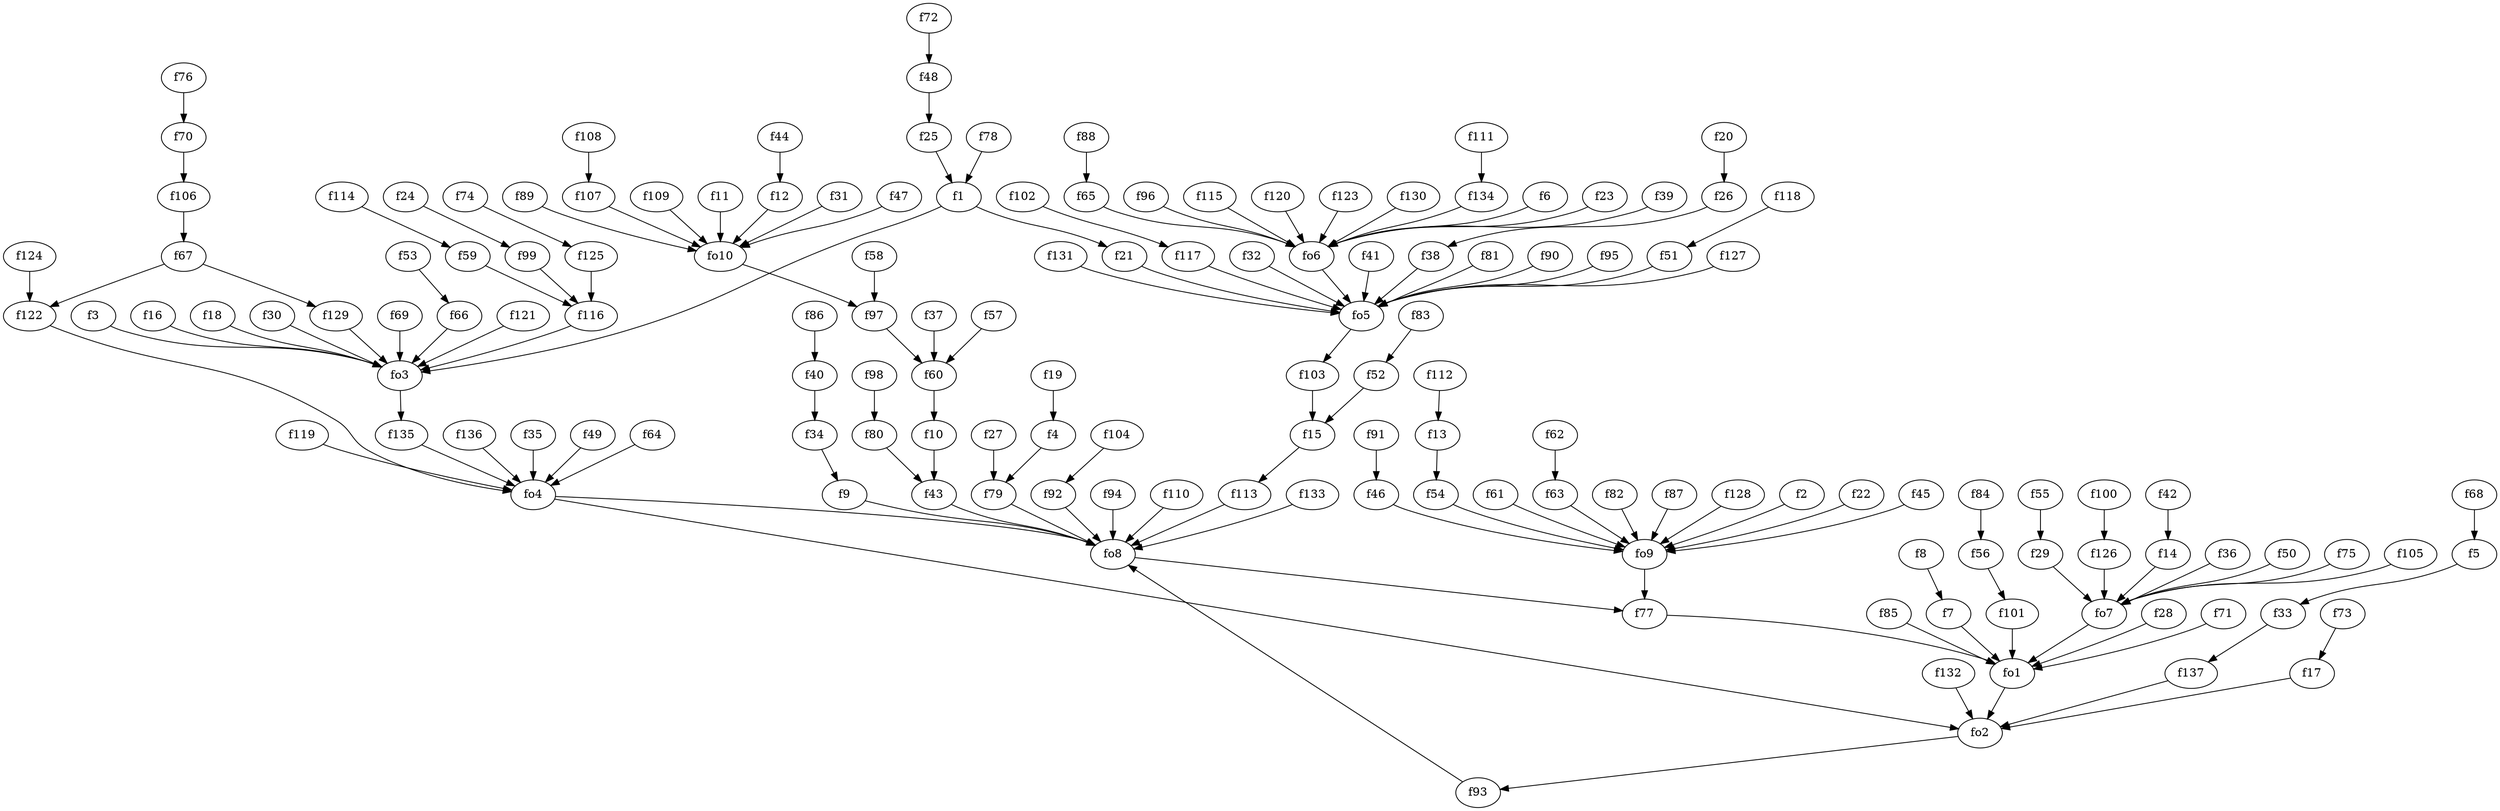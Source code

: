 strict digraph  {
f1;
f2;
f3;
f4;
f5;
f6;
f7;
f8;
f9;
f10;
f11;
f12;
f13;
f14;
f15;
f16;
f17;
f18;
f19;
f20;
f21;
f22;
f23;
f24;
f25;
f26;
f27;
f28;
f29;
f30;
f31;
f32;
f33;
f34;
f35;
f36;
f37;
f38;
f39;
f40;
f41;
f42;
f43;
f44;
f45;
f46;
f47;
f48;
f49;
f50;
f51;
f52;
f53;
f54;
f55;
f56;
f57;
f58;
f59;
f60;
f61;
f62;
f63;
f64;
f65;
f66;
f67;
f68;
f69;
f70;
f71;
f72;
f73;
f74;
f75;
f76;
f77;
f78;
f79;
f80;
f81;
f82;
f83;
f84;
f85;
f86;
f87;
f88;
f89;
f90;
f91;
f92;
f93;
f94;
f95;
f96;
f97;
f98;
f99;
f100;
f101;
f102;
f103;
f104;
f105;
f106;
f107;
f108;
f109;
f110;
f111;
f112;
f113;
f114;
f115;
f116;
f117;
f118;
f119;
f120;
f121;
f122;
f123;
f124;
f125;
f126;
f127;
f128;
f129;
f130;
f131;
f132;
f133;
f134;
f135;
f136;
f137;
fo1;
fo2;
fo3;
fo4;
fo5;
fo6;
fo7;
fo8;
fo9;
fo10;
f1 -> fo3  [weight=2];
f1 -> f21  [weight=2];
f2 -> fo9  [weight=2];
f3 -> fo3  [weight=2];
f4 -> f79  [weight=2];
f5 -> f33  [weight=2];
f6 -> fo6  [weight=2];
f7 -> fo1  [weight=2];
f8 -> f7  [weight=2];
f9 -> fo8  [weight=2];
f10 -> f43  [weight=2];
f11 -> fo10  [weight=2];
f12 -> fo10  [weight=2];
f13 -> f54  [weight=2];
f14 -> fo7  [weight=2];
f15 -> f113  [weight=2];
f16 -> fo3  [weight=2];
f17 -> fo2  [weight=2];
f18 -> fo3  [weight=2];
f19 -> f4  [weight=2];
f20 -> f26  [weight=2];
f21 -> fo5  [weight=2];
f22 -> fo9  [weight=2];
f23 -> fo6  [weight=2];
f24 -> f99  [weight=2];
f25 -> f1  [weight=2];
f26 -> f38  [weight=2];
f27 -> f79  [weight=2];
f28 -> fo1  [weight=2];
f29 -> fo7  [weight=2];
f30 -> fo3  [weight=2];
f31 -> fo10  [weight=2];
f32 -> fo5  [weight=2];
f33 -> f137  [weight=2];
f34 -> f9  [weight=2];
f35 -> fo4  [weight=2];
f36 -> fo7  [weight=2];
f37 -> f60  [weight=2];
f38 -> fo5  [weight=2];
f39 -> fo6  [weight=2];
f40 -> f34  [weight=2];
f41 -> fo5  [weight=2];
f42 -> f14  [weight=2];
f43 -> fo8  [weight=2];
f44 -> f12  [weight=2];
f45 -> fo9  [weight=2];
f46 -> fo9  [weight=2];
f47 -> fo10  [weight=2];
f48 -> f25  [weight=2];
f49 -> fo4  [weight=2];
f50 -> fo7  [weight=2];
f51 -> fo5  [weight=2];
f52 -> f15  [weight=2];
f53 -> f66  [weight=2];
f54 -> fo9  [weight=2];
f55 -> f29  [weight=2];
f56 -> f101  [weight=2];
f57 -> f60  [weight=2];
f58 -> f97  [weight=2];
f59 -> f116  [weight=2];
f60 -> f10  [weight=2];
f61 -> fo9  [weight=2];
f62 -> f63  [weight=2];
f63 -> fo9  [weight=2];
f64 -> fo4  [weight=2];
f65 -> fo6  [weight=2];
f66 -> fo3  [weight=2];
f67 -> f122  [weight=2];
f67 -> f129  [weight=2];
f68 -> f5  [weight=2];
f69 -> fo3  [weight=2];
f70 -> f106  [weight=2];
f71 -> fo1  [weight=2];
f72 -> f48  [weight=2];
f73 -> f17  [weight=2];
f74 -> f125  [weight=2];
f75 -> fo7  [weight=2];
f76 -> f70  [weight=2];
f77 -> fo1  [weight=2];
f78 -> f1  [weight=2];
f79 -> fo8  [weight=2];
f80 -> f43  [weight=2];
f81 -> fo5  [weight=2];
f82 -> fo9  [weight=2];
f83 -> f52  [weight=2];
f84 -> f56  [weight=2];
f85 -> fo1  [weight=2];
f86 -> f40  [weight=2];
f87 -> fo9  [weight=2];
f88 -> f65  [weight=2];
f89 -> fo10  [weight=2];
f90 -> fo5  [weight=2];
f91 -> f46  [weight=2];
f92 -> fo8  [weight=2];
f93 -> fo8  [weight=2];
f94 -> fo8  [weight=2];
f95 -> fo5  [weight=2];
f96 -> fo6  [weight=2];
f97 -> f60  [weight=2];
f98 -> f80  [weight=2];
f99 -> f116  [weight=2];
f100 -> f126  [weight=2];
f101 -> fo1  [weight=2];
f102 -> f117  [weight=2];
f103 -> f15  [weight=2];
f104 -> f92  [weight=2];
f105 -> fo7  [weight=2];
f106 -> f67  [weight=2];
f107 -> fo10  [weight=2];
f108 -> f107  [weight=2];
f109 -> fo10  [weight=2];
f110 -> fo8  [weight=2];
f111 -> f134  [weight=2];
f112 -> f13  [weight=2];
f113 -> fo8  [weight=2];
f114 -> f59  [weight=2];
f115 -> fo6  [weight=2];
f116 -> fo3  [weight=2];
f117 -> fo5  [weight=2];
f118 -> f51  [weight=2];
f119 -> fo4  [weight=2];
f120 -> fo6  [weight=2];
f121 -> fo3  [weight=2];
f122 -> fo4  [weight=2];
f123 -> fo6  [weight=2];
f124 -> f122  [weight=2];
f125 -> f116  [weight=2];
f126 -> fo7  [weight=2];
f127 -> fo5  [weight=2];
f128 -> fo9  [weight=2];
f129 -> fo3  [weight=2];
f130 -> fo6  [weight=2];
f131 -> fo5  [weight=2];
f132 -> fo2  [weight=2];
f133 -> fo8  [weight=2];
f134 -> fo6  [weight=2];
f135 -> fo4  [weight=2];
f136 -> fo4  [weight=2];
f137 -> fo2  [weight=2];
fo1 -> fo2  [weight=2];
fo2 -> f93  [weight=2];
fo3 -> f135  [weight=2];
fo4 -> fo2  [weight=2];
fo4 -> fo8  [weight=2];
fo5 -> f103  [weight=2];
fo6 -> fo5  [weight=2];
fo7 -> fo1  [weight=2];
fo8 -> f77  [weight=2];
fo9 -> f77  [weight=2];
fo10 -> f97  [weight=2];
}
